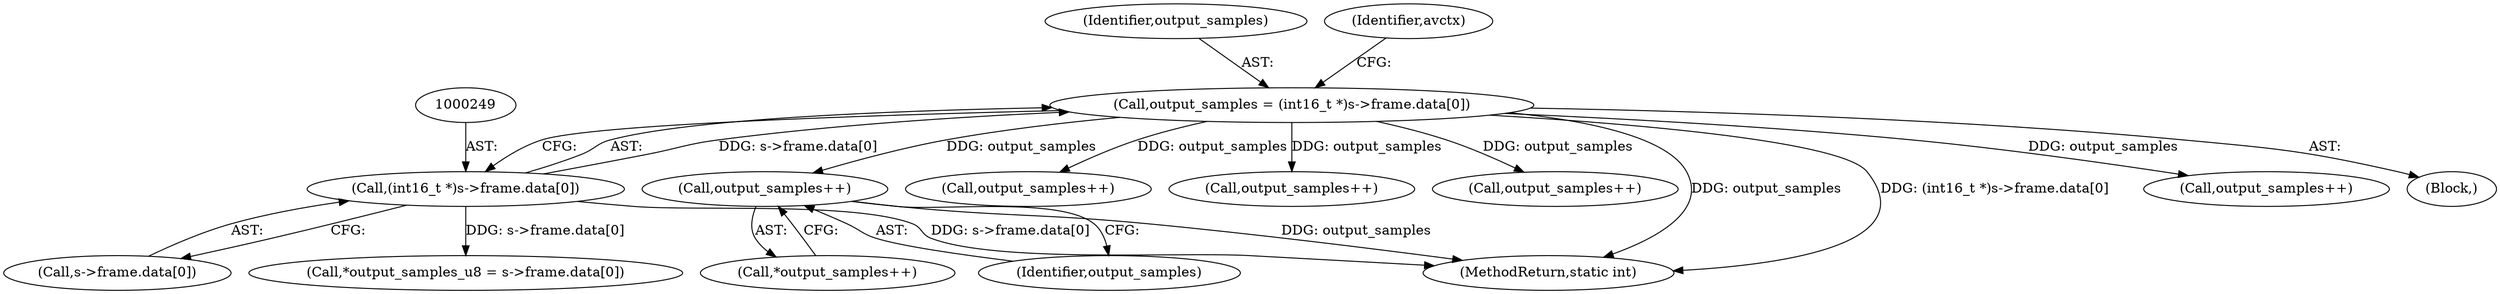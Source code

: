 digraph "0_libav_ce7aee9b733134649a6ce2fa743e51733f33e67e@pointer" {
"1000330" [label="(Call,output_samples++)"];
"1000246" [label="(Call,output_samples = (int16_t *)s->frame.data[0])"];
"1000248" [label="(Call,(int16_t *)s->frame.data[0])"];
"1000665" [label="(Call,output_samples++)"];
"1000398" [label="(Call,output_samples++)"];
"1000330" [label="(Call,output_samples++)"];
"1000329" [label="(Call,*output_samples++)"];
"1000250" [label="(Call,s->frame.data[0])"];
"1000523" [label="(Call,*output_samples_u8 = s->frame.data[0])"];
"1000247" [label="(Identifier,output_samples)"];
"1000331" [label="(Identifier,output_samples)"];
"1000248" [label="(Call,(int16_t *)s->frame.data[0])"];
"1000246" [label="(Call,output_samples = (int16_t *)s->frame.data[0])"];
"1000366" [label="(Call,output_samples++)"];
"1000690" [label="(MethodReturn,static int)"];
"1000505" [label="(Call,output_samples++)"];
"1000260" [label="(Identifier,avctx)"];
"1000114" [label="(Block,)"];
"1000330" -> "1000329"  [label="AST: "];
"1000330" -> "1000331"  [label="CFG: "];
"1000331" -> "1000330"  [label="AST: "];
"1000329" -> "1000330"  [label="CFG: "];
"1000330" -> "1000690"  [label="DDG: output_samples"];
"1000246" -> "1000330"  [label="DDG: output_samples"];
"1000246" -> "1000114"  [label="AST: "];
"1000246" -> "1000248"  [label="CFG: "];
"1000247" -> "1000246"  [label="AST: "];
"1000248" -> "1000246"  [label="AST: "];
"1000260" -> "1000246"  [label="CFG: "];
"1000246" -> "1000690"  [label="DDG: (int16_t *)s->frame.data[0]"];
"1000246" -> "1000690"  [label="DDG: output_samples"];
"1000248" -> "1000246"  [label="DDG: s->frame.data[0]"];
"1000246" -> "1000366"  [label="DDG: output_samples"];
"1000246" -> "1000398"  [label="DDG: output_samples"];
"1000246" -> "1000505"  [label="DDG: output_samples"];
"1000246" -> "1000665"  [label="DDG: output_samples"];
"1000248" -> "1000250"  [label="CFG: "];
"1000249" -> "1000248"  [label="AST: "];
"1000250" -> "1000248"  [label="AST: "];
"1000248" -> "1000690"  [label="DDG: s->frame.data[0]"];
"1000248" -> "1000523"  [label="DDG: s->frame.data[0]"];
}
